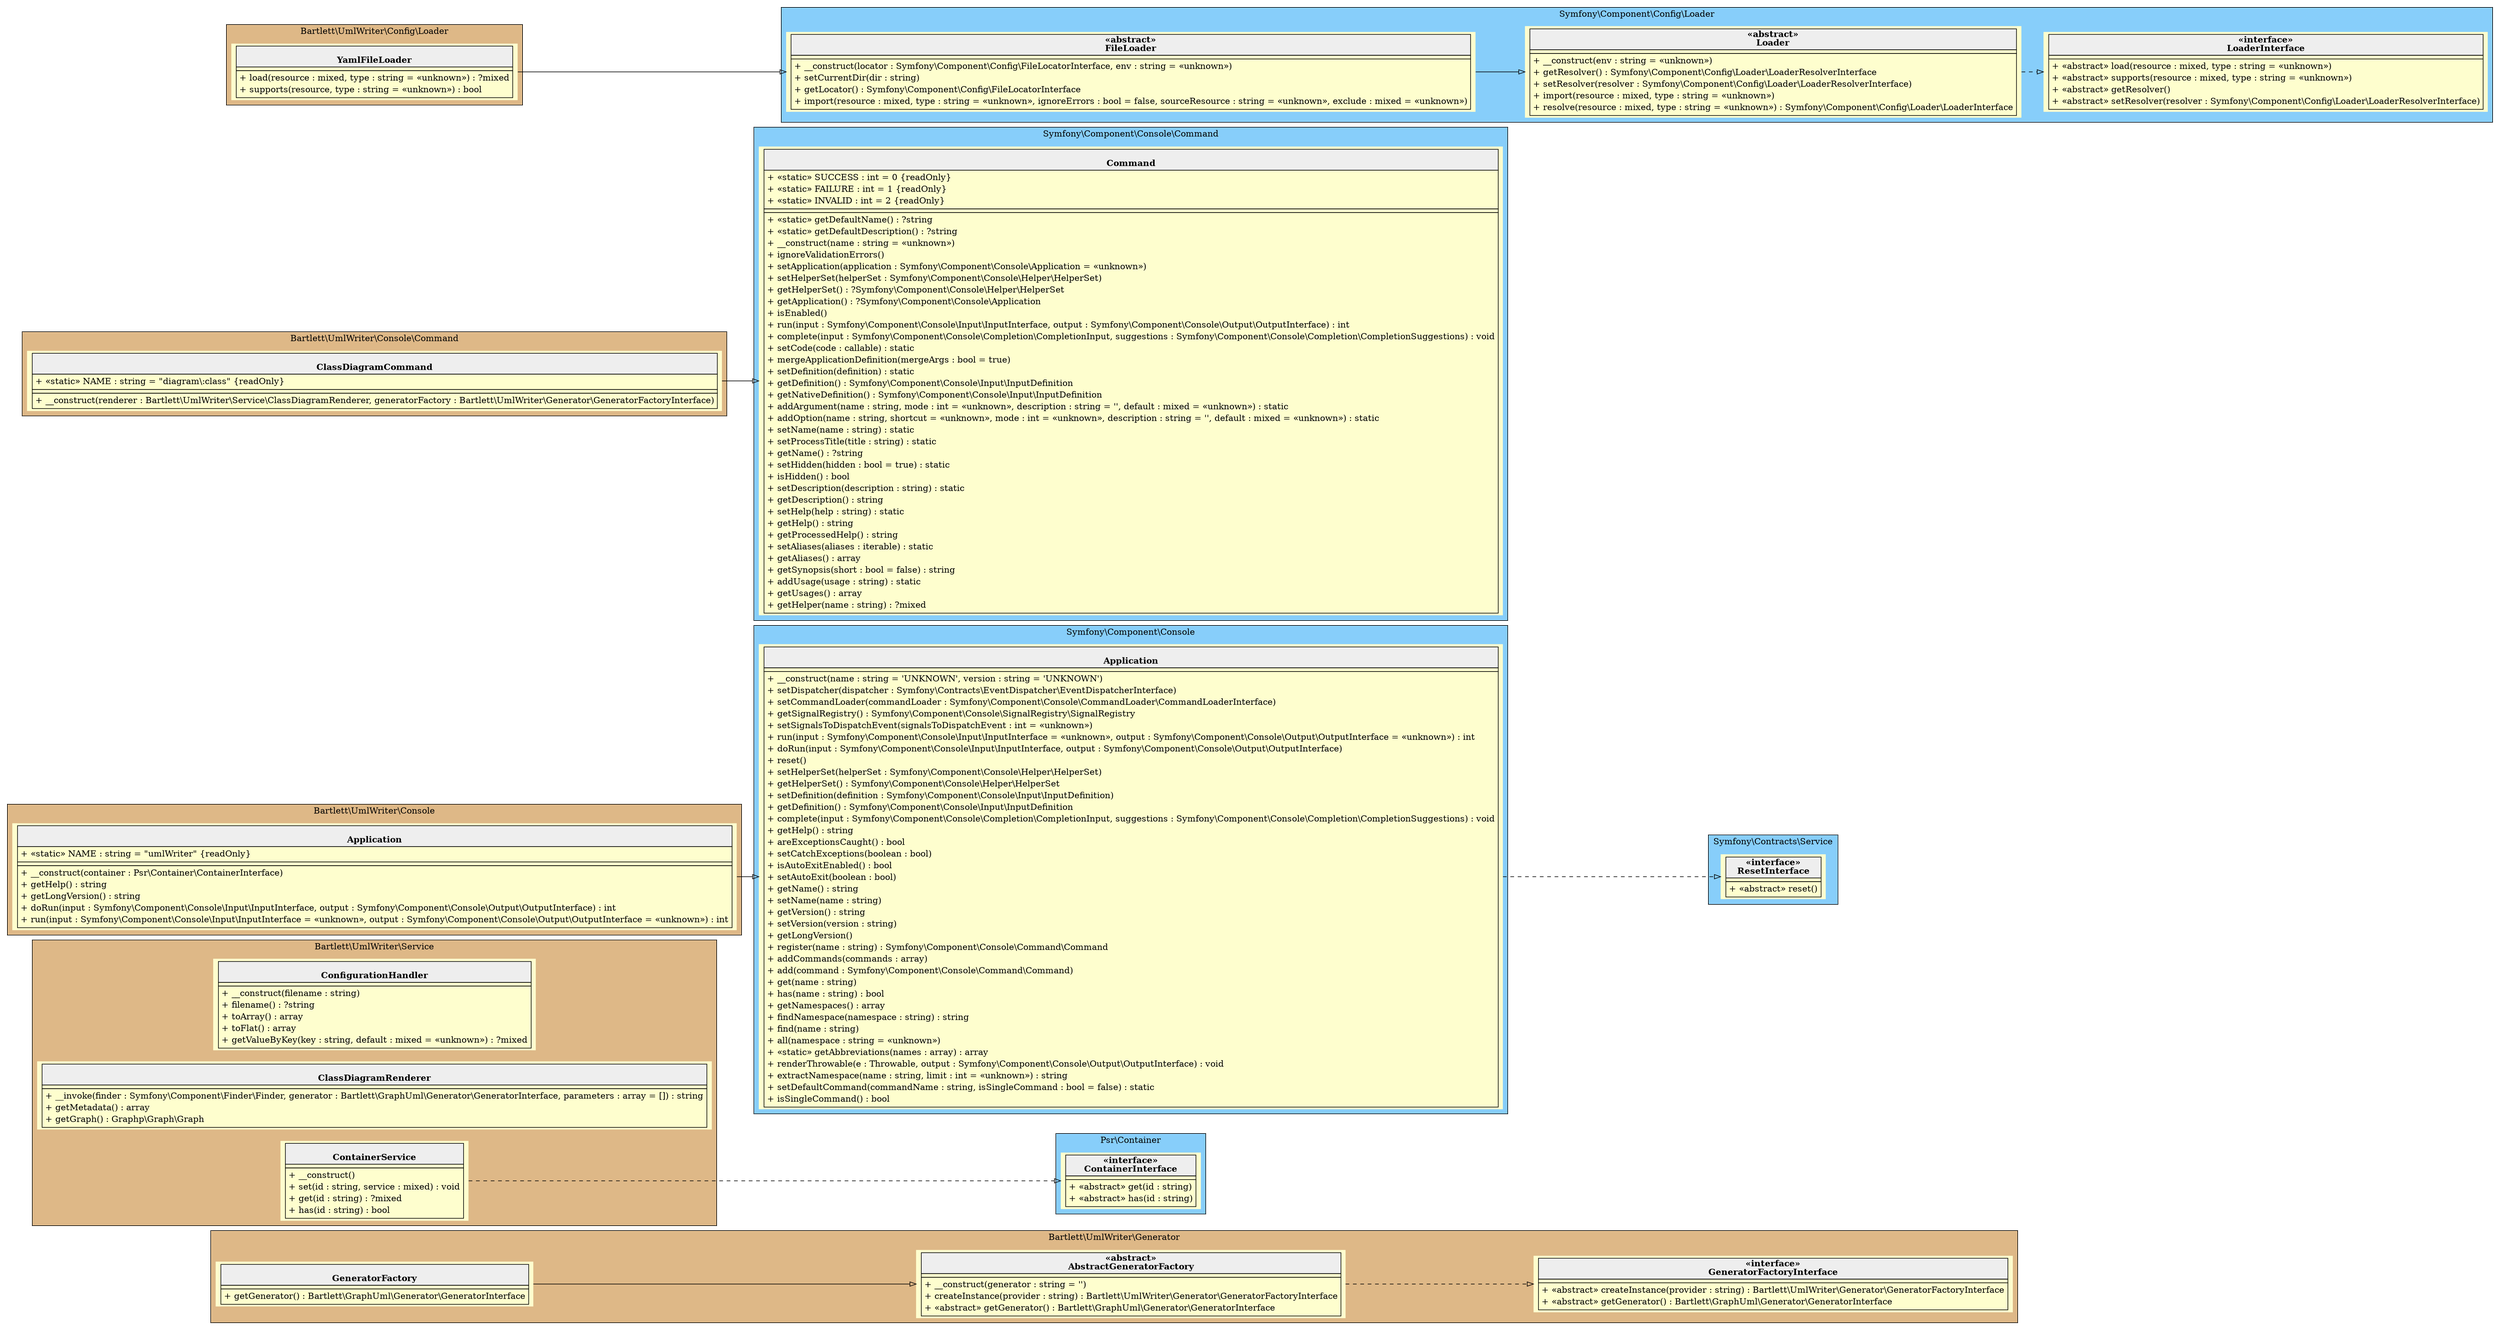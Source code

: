 digraph {
  graph [rankdir="LR" bgcolor="transparent"]
  node [fillcolor="#FEFECE" style="filled"]
  subgraph cluster_0 {
    graph [bgcolor="BurlyWood"]
    label = "Bartlett\\UmlWriter\\Generator"
    "Bartlett\\UmlWriter\\Generator\\GeneratorFactory" [shape="none" label=<
<table cellspacing="0" border="0" cellborder="1">
    <tr><td bgcolor="#eeeeee"><b><br/>GeneratorFactory</b></td></tr>
    <tr><td></td></tr>
    <tr><td><table border="0" cellspacing="0" cellpadding="2">
    <tr><td align="left">+ getGenerator() : Bartlett\\GraphUml\\Generator\\GeneratorInterface</td></tr>
</table></td></tr>
</table>>]
    "Bartlett\\UmlWriter\\Generator\\AbstractGeneratorFactory" [shape="none" label=<
<table cellspacing="0" border="0" cellborder="1">
    <tr><td bgcolor="#eeeeee"><b>«abstract»<br/>AbstractGeneratorFactory</b></td></tr>
    <tr><td></td></tr>
    <tr><td><table border="0" cellspacing="0" cellpadding="2">
    <tr><td align="left">+ __construct(generator : string = '')</td></tr>
    <tr><td align="left">+ createInstance(provider : string) : Bartlett\\UmlWriter\\Generator\\GeneratorFactoryInterface</td></tr>
    <tr><td align="left">+ «abstract» getGenerator() : Bartlett\\GraphUml\\Generator\\GeneratorInterface</td></tr>
</table></td></tr>
</table>>]
    "Bartlett\\UmlWriter\\Generator\\GeneratorFactoryInterface" [shape="none" label=<
<table cellspacing="0" border="0" cellborder="1">
    <tr><td bgcolor="#eeeeee"><b>«interface»<br/>GeneratorFactoryInterface</b></td></tr>
    <tr><td></td></tr>
    <tr><td><table border="0" cellspacing="0" cellpadding="2">
    <tr><td align="left">+ «abstract» createInstance(provider : string) : Bartlett\\UmlWriter\\Generator\\GeneratorFactoryInterface</td></tr>
    <tr><td align="left">+ «abstract» getGenerator() : Bartlett\\GraphUml\\Generator\\GeneratorInterface</td></tr>
</table></td></tr>
</table>>]
  }
  subgraph cluster_1 {
    graph [bgcolor="BurlyWood"]
    label = "Bartlett\\UmlWriter\\Service"
    "Bartlett\\UmlWriter\\Service\\ConfigurationHandler" [shape="none" label=<
<table cellspacing="0" border="0" cellborder="1">
    <tr><td bgcolor="#eeeeee"><b><br/>ConfigurationHandler</b></td></tr>
    <tr><td></td></tr>
    <tr><td><table border="0" cellspacing="0" cellpadding="2">
    <tr><td align="left">+ __construct(filename : string)</td></tr>
    <tr><td align="left">+ filename() : ?string</td></tr>
    <tr><td align="left">+ toArray() : array</td></tr>
    <tr><td align="left">+ toFlat() : array</td></tr>
    <tr><td align="left">+ getValueByKey(key : string, default : mixed = «unknown») : ?mixed</td></tr>
</table></td></tr>
</table>>]
    "Bartlett\\UmlWriter\\Service\\ClassDiagramRenderer" [shape="none" label=<
<table cellspacing="0" border="0" cellborder="1">
    <tr><td bgcolor="#eeeeee"><b><br/>ClassDiagramRenderer</b></td></tr>
    <tr><td></td></tr>
    <tr><td><table border="0" cellspacing="0" cellpadding="2">
    <tr><td align="left">+ __invoke(finder : Symfony\\Component\\Finder\\Finder, generator : Bartlett\\GraphUml\\Generator\\GeneratorInterface, parameters : array = []) : string</td></tr>
    <tr><td align="left">+ getMetadata() : array</td></tr>
    <tr><td align="left">+ getGraph() : Graphp\\Graph\\Graph</td></tr>
</table></td></tr>
</table>>]
    "Bartlett\\UmlWriter\\Service\\ContainerService" [shape="none" label=<
<table cellspacing="0" border="0" cellborder="1">
    <tr><td bgcolor="#eeeeee"><b><br/>ContainerService</b></td></tr>
    <tr><td></td></tr>
    <tr><td><table border="0" cellspacing="0" cellpadding="2">
    <tr><td align="left">+ __construct()</td></tr>
    <tr><td align="left">+ set(id : string, service : mixed) : void</td></tr>
    <tr><td align="left">+ get(id : string) : ?mixed</td></tr>
    <tr><td align="left">+ has(id : string) : bool</td></tr>
</table></td></tr>
</table>>]
  }
  subgraph cluster_2 {
    graph [bgcolor="LightSkyBlue"]
    label = "Psr\\Container"
    "Psr\\Container\\ContainerInterface" [shape="none" label=<
<table cellspacing="0" border="0" cellborder="1">
    <tr><td bgcolor="#eeeeee"><b>«interface»<br/>ContainerInterface</b></td></tr>
    <tr><td></td></tr>
    <tr><td><table border="0" cellspacing="0" cellpadding="2">
    <tr><td align="left">+ «abstract» get(id : string)</td></tr>
    <tr><td align="left">+ «abstract» has(id : string)</td></tr>
</table></td></tr>
</table>>]
  }
  subgraph cluster_3 {
    graph [bgcolor="BurlyWood"]
    label = "Bartlett\\UmlWriter\\Console"
    "Bartlett\\UmlWriter\\Console\\Application" [shape="none" label=<
<table cellspacing="0" border="0" cellborder="1">
    <tr><td bgcolor="#eeeeee"><b><br/>Application</b></td></tr>
    <tr><td><table border="0" cellspacing="0" cellpadding="2">
    <tr><td align="left">+ «static» NAME : string = "umlWriter" {readOnly}</td></tr>
</table></td></tr>
    <tr><td></td></tr>
    <tr><td><table border="0" cellspacing="0" cellpadding="2">
    <tr><td align="left">+ __construct(container : Psr\\Container\\ContainerInterface)</td></tr>
    <tr><td align="left">+ getHelp() : string</td></tr>
    <tr><td align="left">+ getLongVersion() : string</td></tr>
    <tr><td align="left">+ doRun(input : Symfony\\Component\\Console\\Input\\InputInterface, output : Symfony\\Component\\Console\\Output\\OutputInterface) : int</td></tr>
    <tr><td align="left">+ run(input : Symfony\\Component\\Console\\Input\\InputInterface = «unknown», output : Symfony\\Component\\Console\\Output\\OutputInterface = «unknown») : int</td></tr>
</table></td></tr>
</table>>]
  }
  subgraph cluster_4 {
    graph [bgcolor="LightSkyBlue"]
    label = "Symfony\\Component\\Console"
    "Symfony\\Component\\Console\\Application" [shape="none" label=<
<table cellspacing="0" border="0" cellborder="1">
    <tr><td bgcolor="#eeeeee"><b><br/>Application</b></td></tr>
    <tr><td></td></tr>
    <tr><td><table border="0" cellspacing="0" cellpadding="2">
    <tr><td align="left">+ __construct(name : string = 'UNKNOWN', version : string = 'UNKNOWN')</td></tr>
    <tr><td align="left">+ setDispatcher(dispatcher : Symfony\\Contracts\\EventDispatcher\\EventDispatcherInterface)</td></tr>
    <tr><td align="left">+ setCommandLoader(commandLoader : Symfony\\Component\\Console\\CommandLoader\\CommandLoaderInterface)</td></tr>
    <tr><td align="left">+ getSignalRegistry() : Symfony\\Component\\Console\\SignalRegistry\\SignalRegistry</td></tr>
    <tr><td align="left">+ setSignalsToDispatchEvent(signalsToDispatchEvent : int = «unknown»)</td></tr>
    <tr><td align="left">+ run(input : Symfony\\Component\\Console\\Input\\InputInterface = «unknown», output : Symfony\\Component\\Console\\Output\\OutputInterface = «unknown») : int</td></tr>
    <tr><td align="left">+ doRun(input : Symfony\\Component\\Console\\Input\\InputInterface, output : Symfony\\Component\\Console\\Output\\OutputInterface)</td></tr>
    <tr><td align="left">+ reset()</td></tr>
    <tr><td align="left">+ setHelperSet(helperSet : Symfony\\Component\\Console\\Helper\\HelperSet)</td></tr>
    <tr><td align="left">+ getHelperSet() : Symfony\\Component\\Console\\Helper\\HelperSet</td></tr>
    <tr><td align="left">+ setDefinition(definition : Symfony\\Component\\Console\\Input\\InputDefinition)</td></tr>
    <tr><td align="left">+ getDefinition() : Symfony\\Component\\Console\\Input\\InputDefinition</td></tr>
    <tr><td align="left">+ complete(input : Symfony\\Component\\Console\\Completion\\CompletionInput, suggestions : Symfony\\Component\\Console\\Completion\\CompletionSuggestions) : void</td></tr>
    <tr><td align="left">+ getHelp() : string</td></tr>
    <tr><td align="left">+ areExceptionsCaught() : bool</td></tr>
    <tr><td align="left">+ setCatchExceptions(boolean : bool)</td></tr>
    <tr><td align="left">+ isAutoExitEnabled() : bool</td></tr>
    <tr><td align="left">+ setAutoExit(boolean : bool)</td></tr>
    <tr><td align="left">+ getName() : string</td></tr>
    <tr><td align="left">+ setName(name : string)</td></tr>
    <tr><td align="left">+ getVersion() : string</td></tr>
    <tr><td align="left">+ setVersion(version : string)</td></tr>
    <tr><td align="left">+ getLongVersion()</td></tr>
    <tr><td align="left">+ register(name : string) : Symfony\\Component\\Console\\Command\\Command</td></tr>
    <tr><td align="left">+ addCommands(commands : array)</td></tr>
    <tr><td align="left">+ add(command : Symfony\\Component\\Console\\Command\\Command)</td></tr>
    <tr><td align="left">+ get(name : string)</td></tr>
    <tr><td align="left">+ has(name : string) : bool</td></tr>
    <tr><td align="left">+ getNamespaces() : array</td></tr>
    <tr><td align="left">+ findNamespace(namespace : string) : string</td></tr>
    <tr><td align="left">+ find(name : string)</td></tr>
    <tr><td align="left">+ all(namespace : string = «unknown»)</td></tr>
    <tr><td align="left">+ «static» getAbbreviations(names : array) : array</td></tr>
    <tr><td align="left">+ renderThrowable(e : Throwable, output : Symfony\\Component\\Console\\Output\\OutputInterface) : void</td></tr>
    <tr><td align="left">+ extractNamespace(name : string, limit : int = «unknown») : string</td></tr>
    <tr><td align="left">+ setDefaultCommand(commandName : string, isSingleCommand : bool = false) : static</td></tr>
    <tr><td align="left">+ isSingleCommand() : bool</td></tr>
</table></td></tr>
</table>>]
  }
  subgraph cluster_5 {
    graph [bgcolor="LightSkyBlue"]
    label = "Symfony\\Contracts\\Service"
    "Symfony\\Contracts\\Service\\ResetInterface" [shape="none" label=<
<table cellspacing="0" border="0" cellborder="1">
    <tr><td bgcolor="#eeeeee"><b>«interface»<br/>ResetInterface</b></td></tr>
    <tr><td></td></tr>
    <tr><td><table border="0" cellspacing="0" cellpadding="2">
    <tr><td align="left">+ «abstract» reset()</td></tr>
</table></td></tr>
</table>>]
  }
  subgraph cluster_6 {
    graph [bgcolor="BurlyWood"]
    label = "Bartlett\\UmlWriter\\Console\\Command"
    "Bartlett\\UmlWriter\\Console\\Command\\ClassDiagramCommand" [shape="none" label=<
<table cellspacing="0" border="0" cellborder="1">
    <tr><td bgcolor="#eeeeee"><b><br/>ClassDiagramCommand</b></td></tr>
    <tr><td><table border="0" cellspacing="0" cellpadding="2">
    <tr><td align="left">+ «static» NAME : string = "diagram\:class" {readOnly}</td></tr>
</table></td></tr>
    <tr><td></td></tr>
    <tr><td><table border="0" cellspacing="0" cellpadding="2">
    <tr><td align="left">+ __construct(renderer : Bartlett\\UmlWriter\\Service\\ClassDiagramRenderer, generatorFactory : Bartlett\\UmlWriter\\Generator\\GeneratorFactoryInterface)</td></tr>
</table></td></tr>
</table>>]
  }
  subgraph cluster_7 {
    graph [bgcolor="LightSkyBlue"]
    label = "Symfony\\Component\\Console\\Command"
    "Symfony\\Component\\Console\\Command\\Command" [shape="none" label=<
<table cellspacing="0" border="0" cellborder="1">
    <tr><td bgcolor="#eeeeee"><b><br/>Command</b></td></tr>
    <tr><td><table border="0" cellspacing="0" cellpadding="2">
    <tr><td align="left">+ «static» SUCCESS : int = 0 {readOnly}</td></tr>
    <tr><td align="left">+ «static» FAILURE : int = 1 {readOnly}</td></tr>
    <tr><td align="left">+ «static» INVALID : int = 2 {readOnly}</td></tr>
</table></td></tr>
    <tr><td></td></tr>
    <tr><td><table border="0" cellspacing="0" cellpadding="2">
    <tr><td align="left">+ «static» getDefaultName() : ?string</td></tr>
    <tr><td align="left">+ «static» getDefaultDescription() : ?string</td></tr>
    <tr><td align="left">+ __construct(name : string = «unknown»)</td></tr>
    <tr><td align="left">+ ignoreValidationErrors()</td></tr>
    <tr><td align="left">+ setApplication(application : Symfony\\Component\\Console\\Application = «unknown»)</td></tr>
    <tr><td align="left">+ setHelperSet(helperSet : Symfony\\Component\\Console\\Helper\\HelperSet)</td></tr>
    <tr><td align="left">+ getHelperSet() : ?Symfony\\Component\\Console\\Helper\\HelperSet</td></tr>
    <tr><td align="left">+ getApplication() : ?Symfony\\Component\\Console\\Application</td></tr>
    <tr><td align="left">+ isEnabled()</td></tr>
    <tr><td align="left">+ run(input : Symfony\\Component\\Console\\Input\\InputInterface, output : Symfony\\Component\\Console\\Output\\OutputInterface) : int</td></tr>
    <tr><td align="left">+ complete(input : Symfony\\Component\\Console\\Completion\\CompletionInput, suggestions : Symfony\\Component\\Console\\Completion\\CompletionSuggestions) : void</td></tr>
    <tr><td align="left">+ setCode(code : callable) : static</td></tr>
    <tr><td align="left">+ mergeApplicationDefinition(mergeArgs : bool = true)</td></tr>
    <tr><td align="left">+ setDefinition(definition) : static</td></tr>
    <tr><td align="left">+ getDefinition() : Symfony\\Component\\Console\\Input\\InputDefinition</td></tr>
    <tr><td align="left">+ getNativeDefinition() : Symfony\\Component\\Console\\Input\\InputDefinition</td></tr>
    <tr><td align="left">+ addArgument(name : string, mode : int = «unknown», description : string = '', default : mixed = «unknown») : static</td></tr>
    <tr><td align="left">+ addOption(name : string, shortcut = «unknown», mode : int = «unknown», description : string = '', default : mixed = «unknown») : static</td></tr>
    <tr><td align="left">+ setName(name : string) : static</td></tr>
    <tr><td align="left">+ setProcessTitle(title : string) : static</td></tr>
    <tr><td align="left">+ getName() : ?string</td></tr>
    <tr><td align="left">+ setHidden(hidden : bool = true) : static</td></tr>
    <tr><td align="left">+ isHidden() : bool</td></tr>
    <tr><td align="left">+ setDescription(description : string) : static</td></tr>
    <tr><td align="left">+ getDescription() : string</td></tr>
    <tr><td align="left">+ setHelp(help : string) : static</td></tr>
    <tr><td align="left">+ getHelp() : string</td></tr>
    <tr><td align="left">+ getProcessedHelp() : string</td></tr>
    <tr><td align="left">+ setAliases(aliases : iterable) : static</td></tr>
    <tr><td align="left">+ getAliases() : array</td></tr>
    <tr><td align="left">+ getSynopsis(short : bool = false) : string</td></tr>
    <tr><td align="left">+ addUsage(usage : string) : static</td></tr>
    <tr><td align="left">+ getUsages() : array</td></tr>
    <tr><td align="left">+ getHelper(name : string) : ?mixed</td></tr>
</table></td></tr>
</table>>]
  }
  subgraph cluster_8 {
    graph [bgcolor="BurlyWood"]
    label = "Bartlett\\UmlWriter\\Config\\Loader"
    "Bartlett\\UmlWriter\\Config\\Loader\\YamlFileLoader" [shape="none" label=<
<table cellspacing="0" border="0" cellborder="1">
    <tr><td bgcolor="#eeeeee"><b><br/>YamlFileLoader</b></td></tr>
    <tr><td></td></tr>
    <tr><td><table border="0" cellspacing="0" cellpadding="2">
    <tr><td align="left">+ load(resource : mixed, type : string = «unknown») : ?mixed</td></tr>
    <tr><td align="left">+ supports(resource, type : string = «unknown») : bool</td></tr>
</table></td></tr>
</table>>]
  }
  subgraph cluster_9 {
    graph [bgcolor="LightSkyBlue"]
    label = "Symfony\\Component\\Config\\Loader"
    "Symfony\\Component\\Config\\Loader\\FileLoader" [shape="none" label=<
<table cellspacing="0" border="0" cellborder="1">
    <tr><td bgcolor="#eeeeee"><b>«abstract»<br/>FileLoader</b></td></tr>
    <tr><td></td></tr>
    <tr><td><table border="0" cellspacing="0" cellpadding="2">
    <tr><td align="left">+ __construct(locator : Symfony\\Component\\Config\\FileLocatorInterface, env : string = «unknown»)</td></tr>
    <tr><td align="left">+ setCurrentDir(dir : string)</td></tr>
    <tr><td align="left">+ getLocator() : Symfony\\Component\\Config\\FileLocatorInterface</td></tr>
    <tr><td align="left">+ import(resource : mixed, type : string = «unknown», ignoreErrors : bool = false, sourceResource : string = «unknown», exclude : mixed = «unknown»)</td></tr>
</table></td></tr>
</table>>]
    "Symfony\\Component\\Config\\Loader\\Loader" [shape="none" label=<
<table cellspacing="0" border="0" cellborder="1">
    <tr><td bgcolor="#eeeeee"><b>«abstract»<br/>Loader</b></td></tr>
    <tr><td></td></tr>
    <tr><td><table border="0" cellspacing="0" cellpadding="2">
    <tr><td align="left">+ __construct(env : string = «unknown»)</td></tr>
    <tr><td align="left">+ getResolver() : Symfony\\Component\\Config\\Loader\\LoaderResolverInterface</td></tr>
    <tr><td align="left">+ setResolver(resolver : Symfony\\Component\\Config\\Loader\\LoaderResolverInterface)</td></tr>
    <tr><td align="left">+ import(resource : mixed, type : string = «unknown»)</td></tr>
    <tr><td align="left">+ resolve(resource : mixed, type : string = «unknown») : Symfony\\Component\\Config\\Loader\\LoaderInterface</td></tr>
</table></td></tr>
</table>>]
    "Symfony\\Component\\Config\\Loader\\LoaderInterface" [shape="none" label=<
<table cellspacing="0" border="0" cellborder="1">
    <tr><td bgcolor="#eeeeee"><b>«interface»<br/>LoaderInterface</b></td></tr>
    <tr><td></td></tr>
    <tr><td><table border="0" cellspacing="0" cellpadding="2">
    <tr><td align="left">+ «abstract» load(resource : mixed, type : string = «unknown»)</td></tr>
    <tr><td align="left">+ «abstract» supports(resource : mixed, type : string = «unknown»)</td></tr>
    <tr><td align="left">+ «abstract» getResolver()</td></tr>
    <tr><td align="left">+ «abstract» setResolver(resolver : Symfony\\Component\\Config\\Loader\\LoaderResolverInterface)</td></tr>
</table></td></tr>
</table>>]
  }
  "Bartlett\\UmlWriter\\Generator\\AbstractGeneratorFactory" -> "Bartlett\\UmlWriter\\Generator\\GeneratorFactoryInterface" [arrowhead="empty" style="dashed"]
  "Bartlett\\UmlWriter\\Generator\\GeneratorFactory" -> "Bartlett\\UmlWriter\\Generator\\AbstractGeneratorFactory" [arrowhead="empty" style="filled"]
  "Bartlett\\UmlWriter\\Service\\ContainerService" -> "Psr\\Container\\ContainerInterface" [arrowhead="empty" style="dashed"]
  "Symfony\\Component\\Console\\Application" -> "Symfony\\Contracts\\Service\\ResetInterface" [arrowhead="empty" style="dashed"]
  "Bartlett\\UmlWriter\\Console\\Application" -> "Symfony\\Component\\Console\\Application" [arrowhead="empty" style="filled"]
  "Bartlett\\UmlWriter\\Console\\Command\\ClassDiagramCommand" -> "Symfony\\Component\\Console\\Command\\Command" [arrowhead="empty" style="filled"]
  "Symfony\\Component\\Config\\Loader\\Loader" -> "Symfony\\Component\\Config\\Loader\\LoaderInterface" [arrowhead="empty" style="dashed"]
  "Symfony\\Component\\Config\\Loader\\FileLoader" -> "Symfony\\Component\\Config\\Loader\\Loader" [arrowhead="empty" style="filled"]
  "Bartlett\\UmlWriter\\Config\\Loader\\YamlFileLoader" -> "Symfony\\Component\\Config\\Loader\\FileLoader" [arrowhead="empty" style="filled"]
}
